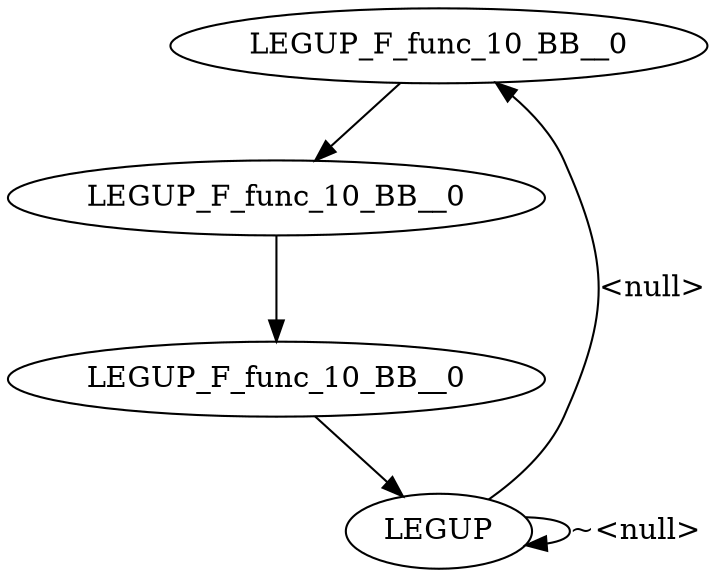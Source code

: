 digraph {
Node0x3b9d9c0[label="LEGUP_F_func_10_BB__0"];
Node0x3bcfd50[label="LEGUP"];
Node0x3bcfd50 -> Node0x3b9d9c0[label="<null>"];
Node0x3bcfd50 -> Node0x3bcfd50[label="~<null>"];
Node0x3b9da90[label="LEGUP_F_func_10_BB__0"];
Node0x3b9d9c0 -> Node0x3b9da90;
Node0x3b9dba0[label="LEGUP_F_func_10_BB__0"];
Node0x3b9da90 -> Node0x3b9dba0;
Node0x3b9dba0 -> Node0x3bcfd50;
}
